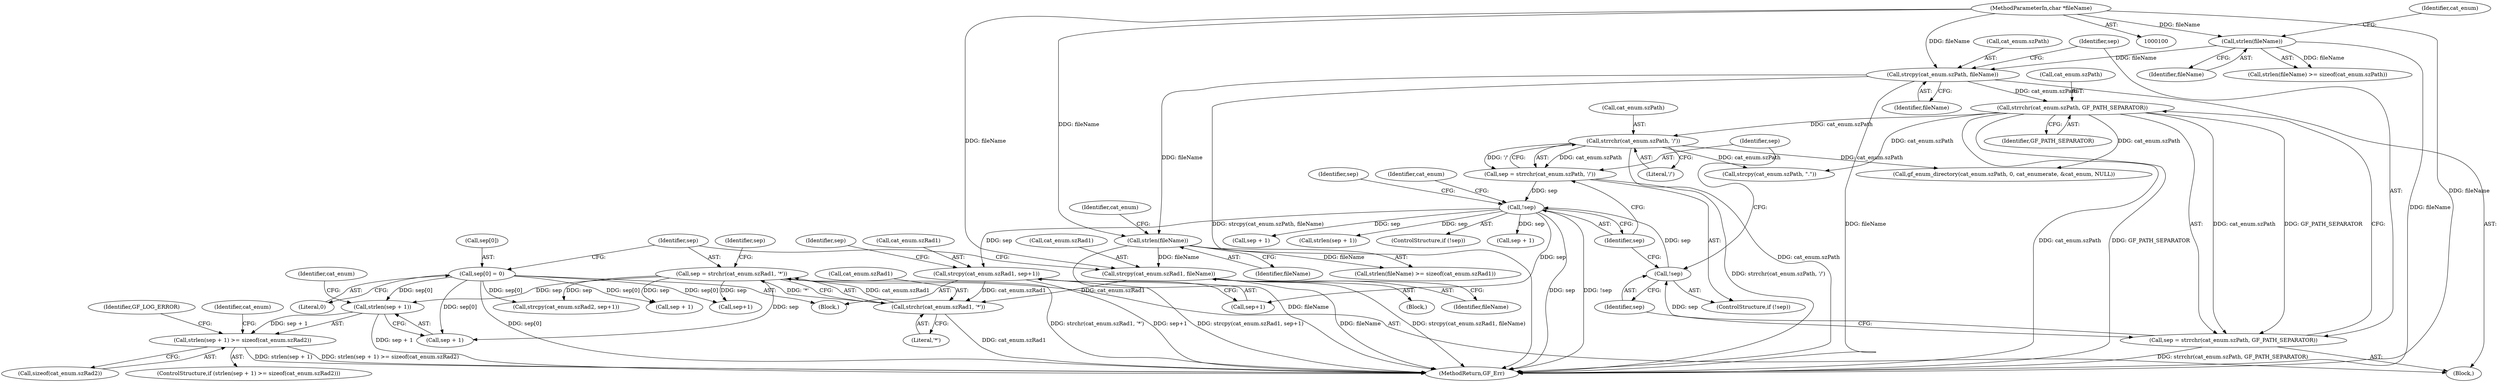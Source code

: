 digraph "0_gpac_35ab4475a7df9b2a4bcab235e379c0c3ec543658@API" {
"1000267" [label="(Call,strlen(sep + 1))"];
"1000258" [label="(Call,sep = strchr(cat_enum.szRad1, '*'))"];
"1000260" [label="(Call,strchr(cat_enum.szRad1, '*'))"];
"1000218" [label="(Call,strcpy(cat_enum.szRad1, fileName))"];
"1000203" [label="(Call,strlen(fileName))"];
"1000170" [label="(Call,strcpy(cat_enum.szPath, fileName))"];
"1000155" [label="(Call,strlen(fileName))"];
"1000102" [label="(MethodParameterIn,char *fileName)"];
"1000246" [label="(Call,strcpy(cat_enum.szRad1, sep+1))"];
"1000193" [label="(Call,!sep)"];
"1000185" [label="(Call,sep = strrchr(cat_enum.szPath, '/'))"];
"1000187" [label="(Call,strrchr(cat_enum.szPath, '/'))"];
"1000177" [label="(Call,strrchr(cat_enum.szPath, GF_PATH_SEPARATOR))"];
"1000183" [label="(Call,!sep)"];
"1000175" [label="(Call,sep = strrchr(cat_enum.szPath, GF_PATH_SEPARATOR))"];
"1000253" [label="(Call,sep[0] = 0)"];
"1000266" [label="(Call,strlen(sep + 1) >= sizeof(cat_enum.szRad2))"];
"1000154" [label="(Call,strlen(fileName) >= sizeof(cat_enum.szPath))"];
"1000268" [label="(Call,sep + 1)"];
"1000260" [label="(Call,strchr(cat_enum.szRad1, '*'))"];
"1000269" [label="(Identifier,sep)"];
"1000228" [label="(Call,sep + 1)"];
"1000246" [label="(Call,strcpy(cat_enum.szRad1, sep+1))"];
"1000195" [label="(Block,)"];
"1000227" [label="(Call,strlen(sep + 1))"];
"1000254" [label="(Call,sep[0])"];
"1000185" [label="(Call,sep = strrchr(cat_enum.szPath, '/'))"];
"1000261" [label="(Call,cat_enum.szRad1)"];
"1000110" [label="(Block,)"];
"1000193" [label="(Call,!sep)"];
"1000175" [label="(Call,sep = strrchr(cat_enum.szPath, GF_PATH_SEPARATOR))"];
"1000176" [label="(Identifier,sep)"];
"1000182" [label="(ControlStructure,if (!sep))"];
"1000229" [label="(Identifier,sep)"];
"1000253" [label="(Call,sep[0] = 0)"];
"1000203" [label="(Call,strlen(fileName))"];
"1000196" [label="(Call,strcpy(cat_enum.szPath, \".\"))"];
"1000155" [label="(Call,strlen(fileName))"];
"1000361" [label="(Call,gf_enum_directory(cat_enum.szPath, 0, cat_enumerate, &cat_enum, NULL))"];
"1000224" [label="(Block,)"];
"1000271" [label="(Call,sizeof(cat_enum.szRad2))"];
"1000218" [label="(Call,strcpy(cat_enum.szRad1, fileName))"];
"1000174" [label="(Identifier,fileName)"];
"1000170" [label="(Call,strcpy(cat_enum.szPath, fileName))"];
"1000171" [label="(Call,cat_enum.szPath)"];
"1000159" [label="(Identifier,cat_enum)"];
"1000277" [label="(Identifier,GF_LOG_ERROR)"];
"1000192" [label="(ControlStructure,if (!sep))"];
"1000202" [label="(Call,strlen(fileName) >= sizeof(cat_enum.szRad1))"];
"1000241" [label="(Call,sep + 1)"];
"1000259" [label="(Identifier,sep)"];
"1000257" [label="(Literal,0)"];
"1000187" [label="(Call,strrchr(cat_enum.szPath, '/'))"];
"1000265" [label="(ControlStructure,if (strlen(sep + 1) >= sizeof(cat_enum.szRad2)))"];
"1000178" [label="(Call,cat_enum.szPath)"];
"1000181" [label="(Identifier,GF_PATH_SEPARATOR)"];
"1000219" [label="(Call,cat_enum.szRad1)"];
"1000267" [label="(Call,strlen(sep + 1))"];
"1000186" [label="(Identifier,sep)"];
"1000177" [label="(Call,strrchr(cat_enum.szPath, GF_PATH_SEPARATOR))"];
"1000288" [label="(Identifier,cat_enum)"];
"1000281" [label="(Call,sep + 1)"];
"1000204" [label="(Identifier,fileName)"];
"1000250" [label="(Call,sep+1)"];
"1000290" [label="(Call,sep+1)"];
"1000264" [label="(Literal,'*')"];
"1000258" [label="(Call,sep = strchr(cat_enum.szRad1, '*'))"];
"1000222" [label="(Identifier,fileName)"];
"1000207" [label="(Identifier,cat_enum)"];
"1000370" [label="(MethodReturn,GF_Err)"];
"1000198" [label="(Identifier,cat_enum)"];
"1000255" [label="(Identifier,sep)"];
"1000156" [label="(Identifier,fileName)"];
"1000286" [label="(Call,strcpy(cat_enum.szRad2, sep+1))"];
"1000273" [label="(Identifier,cat_enum)"];
"1000194" [label="(Identifier,sep)"];
"1000247" [label="(Call,cat_enum.szRad1)"];
"1000266" [label="(Call,strlen(sep + 1) >= sizeof(cat_enum.szRad2))"];
"1000184" [label="(Identifier,sep)"];
"1000191" [label="(Literal,'/')"];
"1000183" [label="(Call,!sep)"];
"1000102" [label="(MethodParameterIn,char *fileName)"];
"1000188" [label="(Call,cat_enum.szPath)"];
"1000267" -> "1000266"  [label="AST: "];
"1000267" -> "1000268"  [label="CFG: "];
"1000268" -> "1000267"  [label="AST: "];
"1000273" -> "1000267"  [label="CFG: "];
"1000267" -> "1000370"  [label="DDG: sep + 1"];
"1000267" -> "1000266"  [label="DDG: sep + 1"];
"1000258" -> "1000267"  [label="DDG: sep"];
"1000253" -> "1000267"  [label="DDG: sep[0]"];
"1000258" -> "1000110"  [label="AST: "];
"1000258" -> "1000260"  [label="CFG: "];
"1000259" -> "1000258"  [label="AST: "];
"1000260" -> "1000258"  [label="AST: "];
"1000269" -> "1000258"  [label="CFG: "];
"1000258" -> "1000370"  [label="DDG: strchr(cat_enum.szRad1, '*')"];
"1000260" -> "1000258"  [label="DDG: cat_enum.szRad1"];
"1000260" -> "1000258"  [label="DDG: '*'"];
"1000258" -> "1000268"  [label="DDG: sep"];
"1000258" -> "1000281"  [label="DDG: sep"];
"1000258" -> "1000286"  [label="DDG: sep"];
"1000258" -> "1000290"  [label="DDG: sep"];
"1000260" -> "1000264"  [label="CFG: "];
"1000261" -> "1000260"  [label="AST: "];
"1000264" -> "1000260"  [label="AST: "];
"1000260" -> "1000370"  [label="DDG: cat_enum.szRad1"];
"1000218" -> "1000260"  [label="DDG: cat_enum.szRad1"];
"1000246" -> "1000260"  [label="DDG: cat_enum.szRad1"];
"1000218" -> "1000195"  [label="AST: "];
"1000218" -> "1000222"  [label="CFG: "];
"1000219" -> "1000218"  [label="AST: "];
"1000222" -> "1000218"  [label="AST: "];
"1000259" -> "1000218"  [label="CFG: "];
"1000218" -> "1000370"  [label="DDG: strcpy(cat_enum.szRad1, fileName)"];
"1000218" -> "1000370"  [label="DDG: fileName"];
"1000203" -> "1000218"  [label="DDG: fileName"];
"1000102" -> "1000218"  [label="DDG: fileName"];
"1000203" -> "1000202"  [label="AST: "];
"1000203" -> "1000204"  [label="CFG: "];
"1000204" -> "1000203"  [label="AST: "];
"1000207" -> "1000203"  [label="CFG: "];
"1000203" -> "1000370"  [label="DDG: fileName"];
"1000203" -> "1000202"  [label="DDG: fileName"];
"1000170" -> "1000203"  [label="DDG: fileName"];
"1000102" -> "1000203"  [label="DDG: fileName"];
"1000170" -> "1000110"  [label="AST: "];
"1000170" -> "1000174"  [label="CFG: "];
"1000171" -> "1000170"  [label="AST: "];
"1000174" -> "1000170"  [label="AST: "];
"1000176" -> "1000170"  [label="CFG: "];
"1000170" -> "1000370"  [label="DDG: strcpy(cat_enum.szPath, fileName)"];
"1000170" -> "1000370"  [label="DDG: fileName"];
"1000155" -> "1000170"  [label="DDG: fileName"];
"1000102" -> "1000170"  [label="DDG: fileName"];
"1000170" -> "1000177"  [label="DDG: cat_enum.szPath"];
"1000155" -> "1000154"  [label="AST: "];
"1000155" -> "1000156"  [label="CFG: "];
"1000156" -> "1000155"  [label="AST: "];
"1000159" -> "1000155"  [label="CFG: "];
"1000155" -> "1000370"  [label="DDG: fileName"];
"1000155" -> "1000154"  [label="DDG: fileName"];
"1000102" -> "1000155"  [label="DDG: fileName"];
"1000102" -> "1000100"  [label="AST: "];
"1000102" -> "1000370"  [label="DDG: fileName"];
"1000246" -> "1000224"  [label="AST: "];
"1000246" -> "1000250"  [label="CFG: "];
"1000247" -> "1000246"  [label="AST: "];
"1000250" -> "1000246"  [label="AST: "];
"1000255" -> "1000246"  [label="CFG: "];
"1000246" -> "1000370"  [label="DDG: sep+1"];
"1000246" -> "1000370"  [label="DDG: strcpy(cat_enum.szRad1, sep+1)"];
"1000193" -> "1000246"  [label="DDG: sep"];
"1000193" -> "1000192"  [label="AST: "];
"1000193" -> "1000194"  [label="CFG: "];
"1000194" -> "1000193"  [label="AST: "];
"1000198" -> "1000193"  [label="CFG: "];
"1000229" -> "1000193"  [label="CFG: "];
"1000193" -> "1000370"  [label="DDG: sep"];
"1000193" -> "1000370"  [label="DDG: !sep"];
"1000185" -> "1000193"  [label="DDG: sep"];
"1000183" -> "1000193"  [label="DDG: sep"];
"1000193" -> "1000227"  [label="DDG: sep"];
"1000193" -> "1000228"  [label="DDG: sep"];
"1000193" -> "1000241"  [label="DDG: sep"];
"1000193" -> "1000250"  [label="DDG: sep"];
"1000185" -> "1000182"  [label="AST: "];
"1000185" -> "1000187"  [label="CFG: "];
"1000186" -> "1000185"  [label="AST: "];
"1000187" -> "1000185"  [label="AST: "];
"1000194" -> "1000185"  [label="CFG: "];
"1000185" -> "1000370"  [label="DDG: strrchr(cat_enum.szPath, '/')"];
"1000187" -> "1000185"  [label="DDG: cat_enum.szPath"];
"1000187" -> "1000185"  [label="DDG: '/'"];
"1000187" -> "1000191"  [label="CFG: "];
"1000188" -> "1000187"  [label="AST: "];
"1000191" -> "1000187"  [label="AST: "];
"1000187" -> "1000370"  [label="DDG: cat_enum.szPath"];
"1000177" -> "1000187"  [label="DDG: cat_enum.szPath"];
"1000187" -> "1000196"  [label="DDG: cat_enum.szPath"];
"1000187" -> "1000361"  [label="DDG: cat_enum.szPath"];
"1000177" -> "1000175"  [label="AST: "];
"1000177" -> "1000181"  [label="CFG: "];
"1000178" -> "1000177"  [label="AST: "];
"1000181" -> "1000177"  [label="AST: "];
"1000175" -> "1000177"  [label="CFG: "];
"1000177" -> "1000370"  [label="DDG: cat_enum.szPath"];
"1000177" -> "1000370"  [label="DDG: GF_PATH_SEPARATOR"];
"1000177" -> "1000175"  [label="DDG: cat_enum.szPath"];
"1000177" -> "1000175"  [label="DDG: GF_PATH_SEPARATOR"];
"1000177" -> "1000196"  [label="DDG: cat_enum.szPath"];
"1000177" -> "1000361"  [label="DDG: cat_enum.szPath"];
"1000183" -> "1000182"  [label="AST: "];
"1000183" -> "1000184"  [label="CFG: "];
"1000184" -> "1000183"  [label="AST: "];
"1000186" -> "1000183"  [label="CFG: "];
"1000194" -> "1000183"  [label="CFG: "];
"1000175" -> "1000183"  [label="DDG: sep"];
"1000175" -> "1000110"  [label="AST: "];
"1000176" -> "1000175"  [label="AST: "];
"1000184" -> "1000175"  [label="CFG: "];
"1000175" -> "1000370"  [label="DDG: strrchr(cat_enum.szPath, GF_PATH_SEPARATOR)"];
"1000253" -> "1000224"  [label="AST: "];
"1000253" -> "1000257"  [label="CFG: "];
"1000254" -> "1000253"  [label="AST: "];
"1000257" -> "1000253"  [label="AST: "];
"1000259" -> "1000253"  [label="CFG: "];
"1000253" -> "1000370"  [label="DDG: sep[0]"];
"1000253" -> "1000268"  [label="DDG: sep[0]"];
"1000253" -> "1000281"  [label="DDG: sep[0]"];
"1000253" -> "1000286"  [label="DDG: sep[0]"];
"1000253" -> "1000290"  [label="DDG: sep[0]"];
"1000266" -> "1000265"  [label="AST: "];
"1000266" -> "1000271"  [label="CFG: "];
"1000271" -> "1000266"  [label="AST: "];
"1000277" -> "1000266"  [label="CFG: "];
"1000288" -> "1000266"  [label="CFG: "];
"1000266" -> "1000370"  [label="DDG: strlen(sep + 1)"];
"1000266" -> "1000370"  [label="DDG: strlen(sep + 1) >= sizeof(cat_enum.szRad2)"];
}
